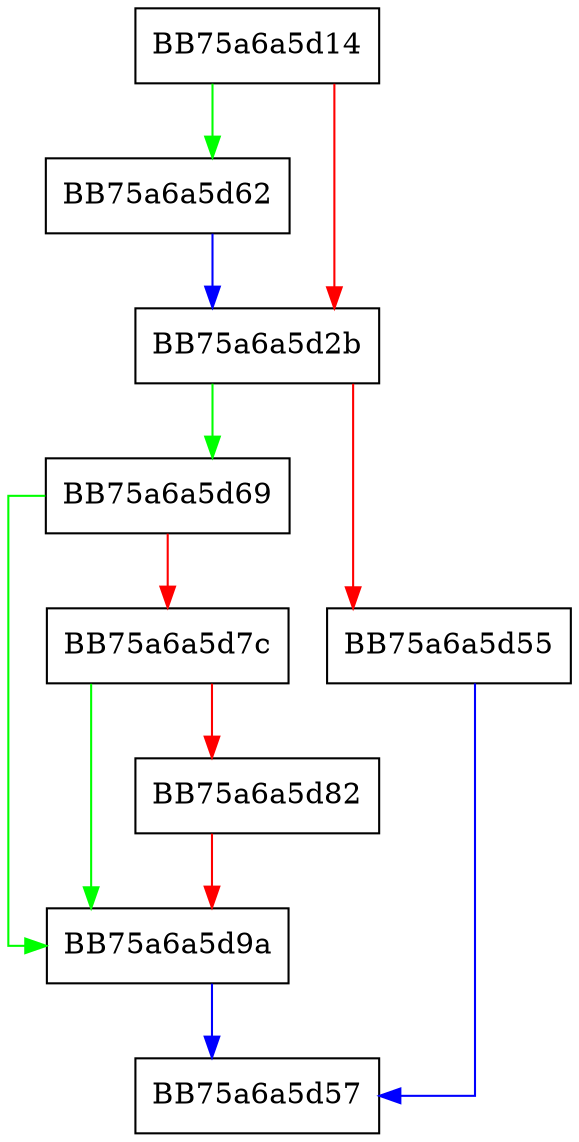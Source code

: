 digraph ReadPluginInfo {
  node [shape="box"];
  graph [splines=ortho];
  BB75a6a5d14 -> BB75a6a5d62 [color="green"];
  BB75a6a5d14 -> BB75a6a5d2b [color="red"];
  BB75a6a5d2b -> BB75a6a5d69 [color="green"];
  BB75a6a5d2b -> BB75a6a5d55 [color="red"];
  BB75a6a5d55 -> BB75a6a5d57 [color="blue"];
  BB75a6a5d62 -> BB75a6a5d2b [color="blue"];
  BB75a6a5d69 -> BB75a6a5d9a [color="green"];
  BB75a6a5d69 -> BB75a6a5d7c [color="red"];
  BB75a6a5d7c -> BB75a6a5d9a [color="green"];
  BB75a6a5d7c -> BB75a6a5d82 [color="red"];
  BB75a6a5d82 -> BB75a6a5d9a [color="red"];
  BB75a6a5d9a -> BB75a6a5d57 [color="blue"];
}